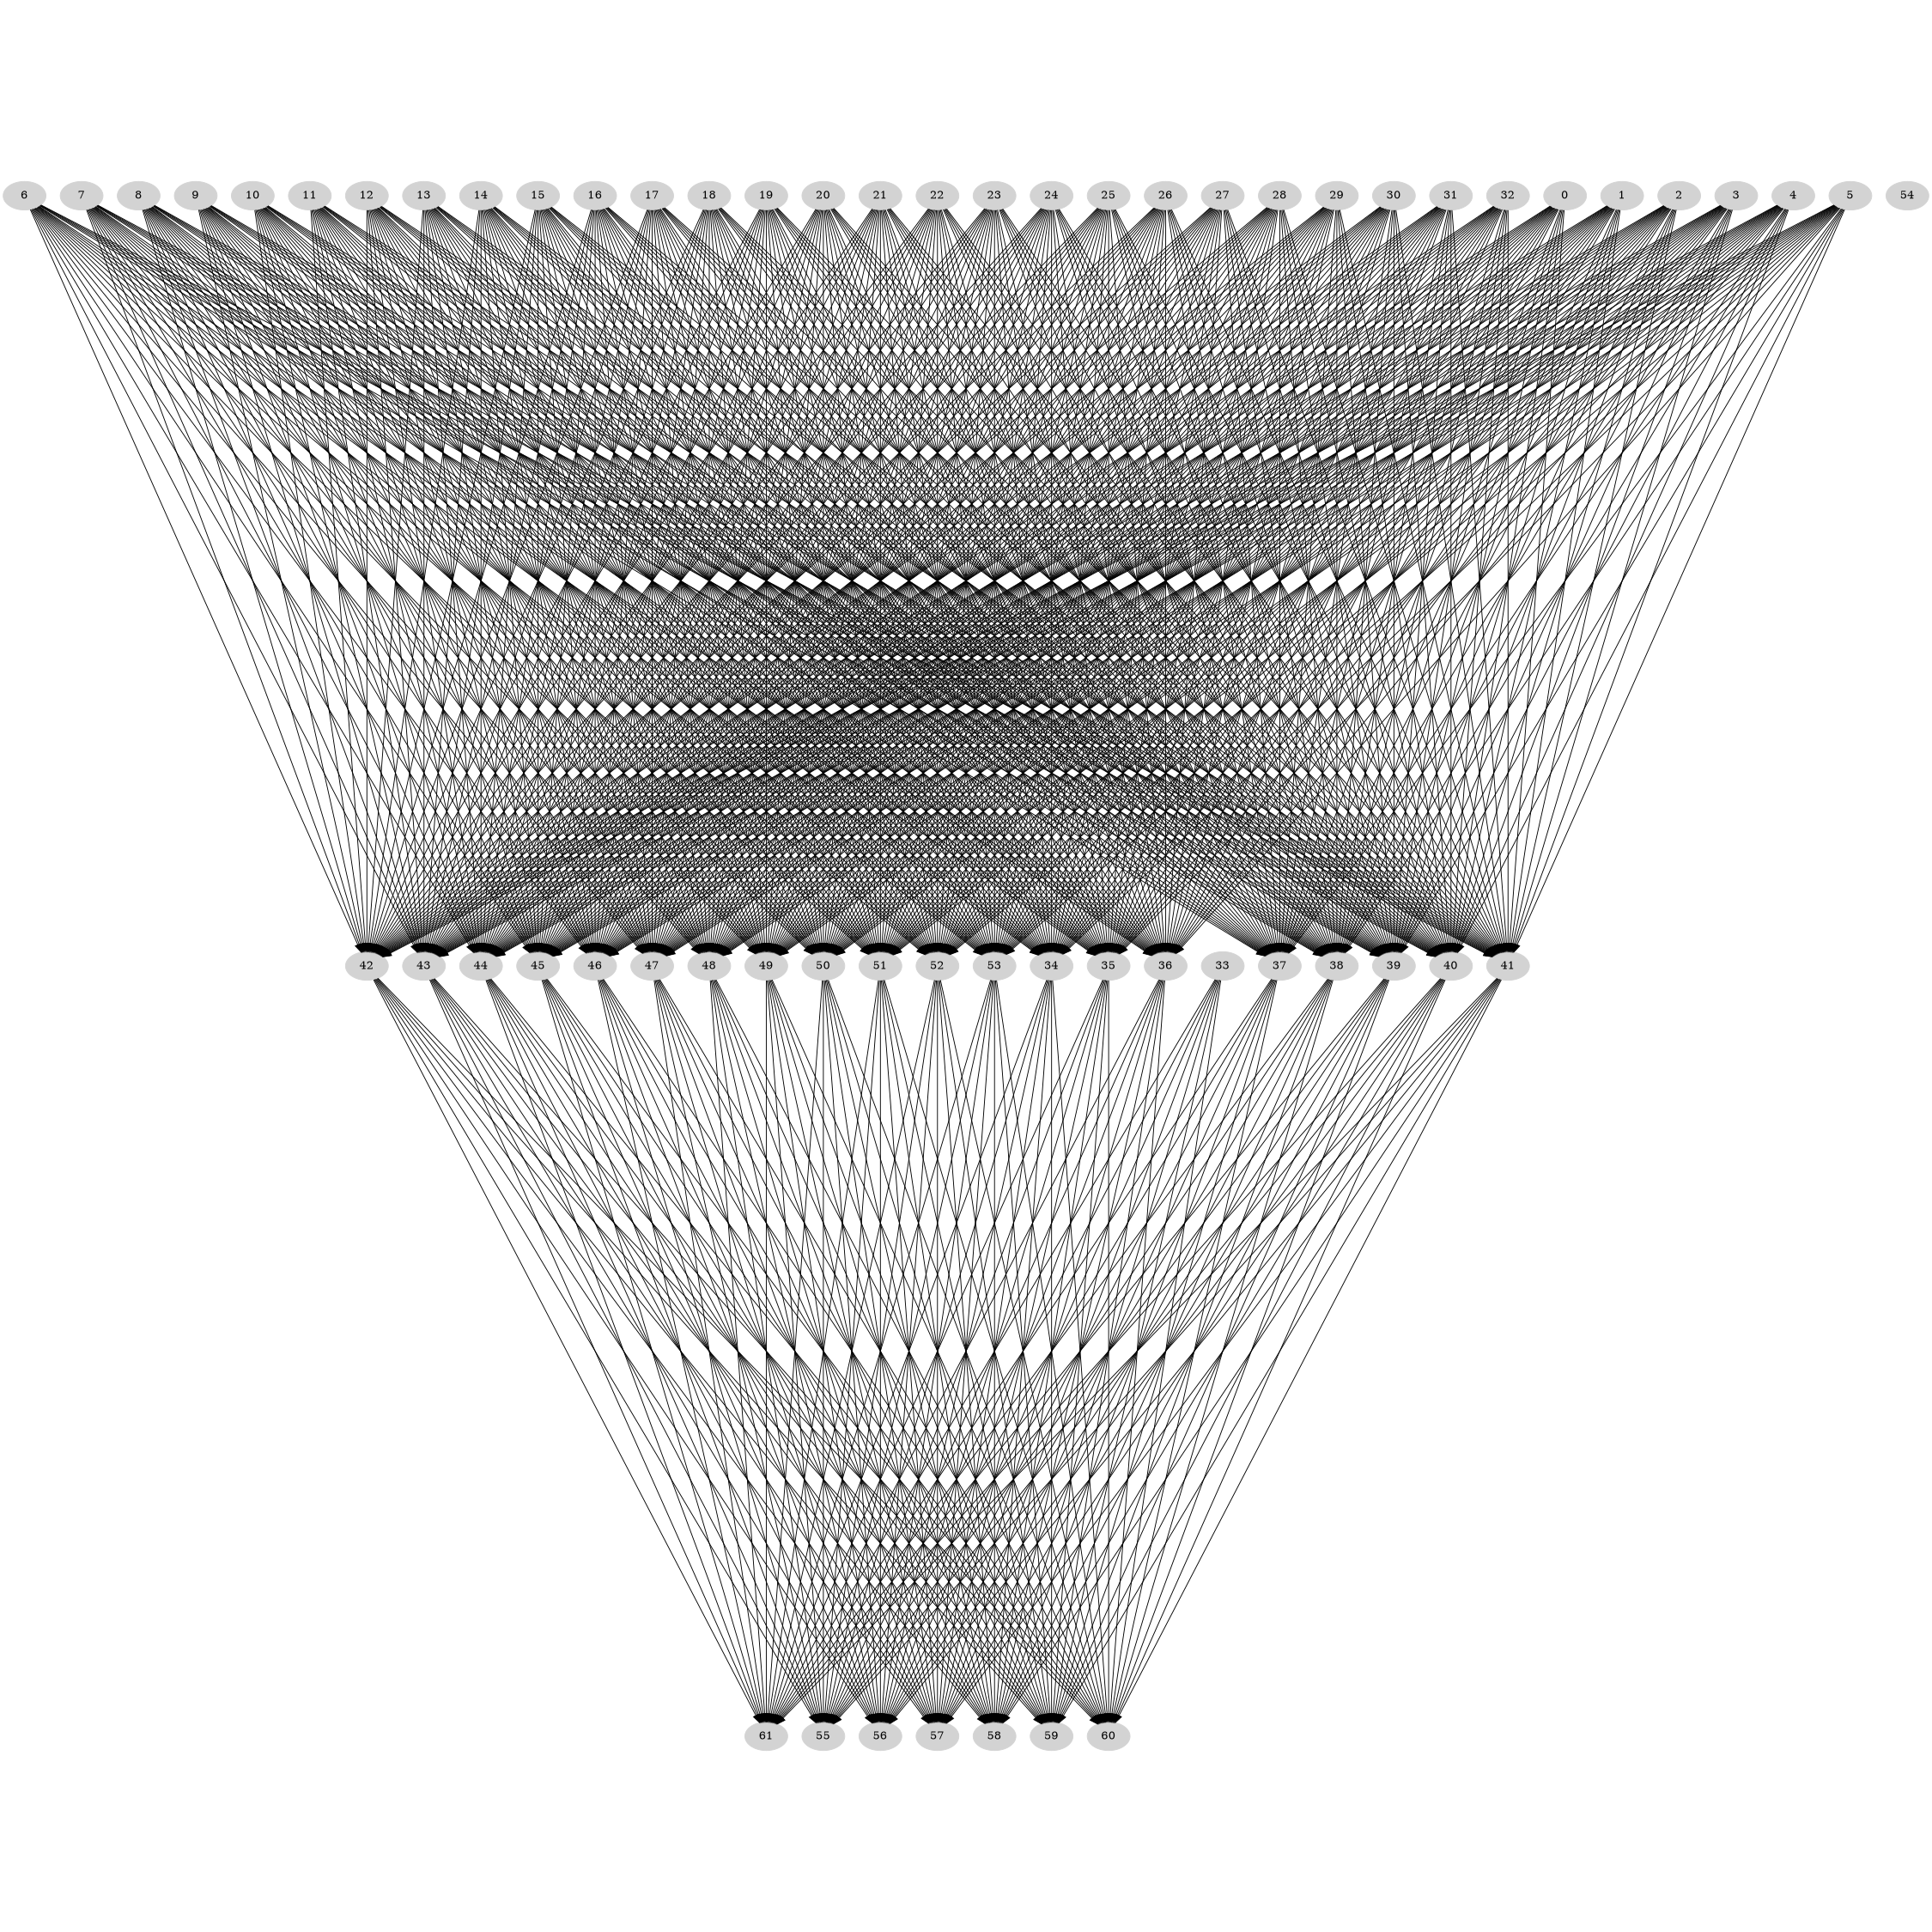 digraph nn_svg {
graph [ratio=1,  size="15,15!"];
node [shape=oval, style=filled,color=lightgrey];
"0";
"1";
"2";
"3";
"4";
"5";
"6";
"7";
"8";
"9";
"10";
"11";
"12";
"13";
"14";
"15";
"16";
"17";
"18";
"19";
"20";
"21";
"22";
"23";
"24";
"25";
"26";
"27";
"28";
"29";
"30";
"31";
"32";
"33";
"34";
"35";
"36";
"37";
"38";
"39";
"40";
"41";
"42";
"43";
"44";
"45";
"46";
"47";
"48";
"49";
"50";
"51";
"52";
"53";
"54";
"55";
"56";
"57";
"58";
"59";
"60";
"61";
"0" -> "34";
"0" -> "35";
"0" -> "36";
"0" -> "37";
"0" -> "38";
"0" -> "39";
"0" -> "40";
"0" -> "41";
"0" -> "42";
"0" -> "43";
"0" -> "44";
"0" -> "45";
"0" -> "46";
"0" -> "47";
"0" -> "48";
"0" -> "49";
"0" -> "50";
"0" -> "51";
"0" -> "52";
"0" -> "53";
"1" -> "34";
"1" -> "35";
"1" -> "36";
"1" -> "37";
"1" -> "38";
"1" -> "39";
"1" -> "40";
"1" -> "41";
"1" -> "42";
"1" -> "43";
"1" -> "44";
"1" -> "45";
"1" -> "46";
"1" -> "47";
"1" -> "48";
"1" -> "49";
"1" -> "50";
"1" -> "51";
"1" -> "52";
"1" -> "53";
"2" -> "34";
"2" -> "35";
"2" -> "36";
"2" -> "37";
"2" -> "38";
"2" -> "39";
"2" -> "40";
"2" -> "41";
"2" -> "42";
"2" -> "43";
"2" -> "44";
"2" -> "45";
"2" -> "46";
"2" -> "47";
"2" -> "48";
"2" -> "49";
"2" -> "50";
"2" -> "51";
"2" -> "52";
"2" -> "53";
"3" -> "34";
"3" -> "35";
"3" -> "36";
"3" -> "37";
"3" -> "38";
"3" -> "39";
"3" -> "40";
"3" -> "41";
"3" -> "42";
"3" -> "43";
"3" -> "44";
"3" -> "45";
"3" -> "46";
"3" -> "47";
"3" -> "48";
"3" -> "49";
"3" -> "50";
"3" -> "51";
"3" -> "52";
"3" -> "53";
"4" -> "34";
"4" -> "35";
"4" -> "36";
"4" -> "37";
"4" -> "38";
"4" -> "39";
"4" -> "40";
"4" -> "41";
"4" -> "42";
"4" -> "43";
"4" -> "44";
"4" -> "45";
"4" -> "46";
"4" -> "47";
"4" -> "48";
"4" -> "49";
"4" -> "50";
"4" -> "51";
"4" -> "52";
"4" -> "53";
"5" -> "34";
"5" -> "35";
"5" -> "36";
"5" -> "37";
"5" -> "38";
"5" -> "39";
"5" -> "40";
"5" -> "41";
"5" -> "42";
"5" -> "43";
"5" -> "44";
"5" -> "45";
"5" -> "46";
"5" -> "47";
"5" -> "48";
"5" -> "49";
"5" -> "50";
"5" -> "51";
"5" -> "52";
"5" -> "53";
"6" -> "34";
"6" -> "35";
"6" -> "36";
"6" -> "37";
"6" -> "38";
"6" -> "39";
"6" -> "40";
"6" -> "41";
"6" -> "42";
"6" -> "43";
"6" -> "44";
"6" -> "45";
"6" -> "46";
"6" -> "47";
"6" -> "48";
"6" -> "49";
"6" -> "50";
"6" -> "51";
"6" -> "52";
"6" -> "53";
"7" -> "34";
"7" -> "35";
"7" -> "36";
"7" -> "37";
"7" -> "38";
"7" -> "39";
"7" -> "40";
"7" -> "41";
"7" -> "42";
"7" -> "43";
"7" -> "44";
"7" -> "45";
"7" -> "46";
"7" -> "47";
"7" -> "48";
"7" -> "49";
"7" -> "50";
"7" -> "51";
"7" -> "52";
"7" -> "53";
"8" -> "34";
"8" -> "35";
"8" -> "36";
"8" -> "37";
"8" -> "38";
"8" -> "39";
"8" -> "40";
"8" -> "41";
"8" -> "42";
"8" -> "43";
"8" -> "44";
"8" -> "45";
"8" -> "46";
"8" -> "47";
"8" -> "48";
"8" -> "49";
"8" -> "50";
"8" -> "51";
"8" -> "52";
"8" -> "53";
"9" -> "34";
"9" -> "35";
"9" -> "36";
"9" -> "37";
"9" -> "38";
"9" -> "39";
"9" -> "40";
"9" -> "41";
"9" -> "42";
"9" -> "43";
"9" -> "44";
"9" -> "45";
"9" -> "46";
"9" -> "47";
"9" -> "48";
"9" -> "49";
"9" -> "50";
"9" -> "51";
"9" -> "52";
"9" -> "53";
"10" -> "34";
"10" -> "35";
"10" -> "36";
"10" -> "37";
"10" -> "38";
"10" -> "39";
"10" -> "40";
"10" -> "41";
"10" -> "42";
"10" -> "43";
"10" -> "44";
"10" -> "45";
"10" -> "46";
"10" -> "47";
"10" -> "48";
"10" -> "49";
"10" -> "50";
"10" -> "51";
"10" -> "52";
"10" -> "53";
"11" -> "34";
"11" -> "35";
"11" -> "36";
"11" -> "37";
"11" -> "38";
"11" -> "39";
"11" -> "40";
"11" -> "41";
"11" -> "42";
"11" -> "43";
"11" -> "44";
"11" -> "45";
"11" -> "46";
"11" -> "47";
"11" -> "48";
"11" -> "49";
"11" -> "50";
"11" -> "51";
"11" -> "52";
"11" -> "53";
"12" -> "34";
"12" -> "35";
"12" -> "36";
"12" -> "37";
"12" -> "38";
"12" -> "39";
"12" -> "40";
"12" -> "41";
"12" -> "42";
"12" -> "43";
"12" -> "44";
"12" -> "45";
"12" -> "46";
"12" -> "47";
"12" -> "48";
"12" -> "49";
"12" -> "50";
"12" -> "51";
"12" -> "52";
"12" -> "53";
"13" -> "34";
"13" -> "35";
"13" -> "36";
"13" -> "37";
"13" -> "38";
"13" -> "39";
"13" -> "40";
"13" -> "41";
"13" -> "42";
"13" -> "43";
"13" -> "44";
"13" -> "45";
"13" -> "46";
"13" -> "47";
"13" -> "48";
"13" -> "49";
"13" -> "50";
"13" -> "51";
"13" -> "52";
"13" -> "53";
"14" -> "34";
"14" -> "35";
"14" -> "36";
"14" -> "37";
"14" -> "38";
"14" -> "39";
"14" -> "40";
"14" -> "41";
"14" -> "42";
"14" -> "43";
"14" -> "44";
"14" -> "45";
"14" -> "46";
"14" -> "47";
"14" -> "48";
"14" -> "49";
"14" -> "50";
"14" -> "51";
"14" -> "52";
"14" -> "53";
"15" -> "34";
"15" -> "35";
"15" -> "36";
"15" -> "37";
"15" -> "38";
"15" -> "39";
"15" -> "40";
"15" -> "41";
"15" -> "42";
"15" -> "43";
"15" -> "44";
"15" -> "45";
"15" -> "46";
"15" -> "47";
"15" -> "48";
"15" -> "49";
"15" -> "50";
"15" -> "51";
"15" -> "52";
"15" -> "53";
"16" -> "34";
"16" -> "35";
"16" -> "36";
"16" -> "37";
"16" -> "38";
"16" -> "39";
"16" -> "40";
"16" -> "41";
"16" -> "42";
"16" -> "43";
"16" -> "44";
"16" -> "45";
"16" -> "46";
"16" -> "47";
"16" -> "48";
"16" -> "49";
"16" -> "50";
"16" -> "51";
"16" -> "52";
"16" -> "53";
"17" -> "34";
"17" -> "35";
"17" -> "36";
"17" -> "37";
"17" -> "38";
"17" -> "39";
"17" -> "40";
"17" -> "41";
"17" -> "42";
"17" -> "43";
"17" -> "44";
"17" -> "45";
"17" -> "46";
"17" -> "47";
"17" -> "48";
"17" -> "49";
"17" -> "50";
"17" -> "51";
"17" -> "52";
"17" -> "53";
"18" -> "34";
"18" -> "35";
"18" -> "36";
"18" -> "37";
"18" -> "38";
"18" -> "39";
"18" -> "40";
"18" -> "41";
"18" -> "42";
"18" -> "43";
"18" -> "44";
"18" -> "45";
"18" -> "46";
"18" -> "47";
"18" -> "48";
"18" -> "49";
"18" -> "50";
"18" -> "51";
"18" -> "52";
"18" -> "53";
"19" -> "34";
"19" -> "35";
"19" -> "36";
"19" -> "37";
"19" -> "38";
"19" -> "39";
"19" -> "40";
"19" -> "41";
"19" -> "42";
"19" -> "43";
"19" -> "44";
"19" -> "45";
"19" -> "46";
"19" -> "47";
"19" -> "48";
"19" -> "49";
"19" -> "50";
"19" -> "51";
"19" -> "52";
"19" -> "53";
"20" -> "34";
"20" -> "35";
"20" -> "36";
"20" -> "37";
"20" -> "38";
"20" -> "39";
"20" -> "40";
"20" -> "41";
"20" -> "42";
"20" -> "43";
"20" -> "44";
"20" -> "45";
"20" -> "46";
"20" -> "47";
"20" -> "48";
"20" -> "49";
"20" -> "50";
"20" -> "51";
"20" -> "52";
"20" -> "53";
"21" -> "34";
"21" -> "35";
"21" -> "36";
"21" -> "37";
"21" -> "38";
"21" -> "39";
"21" -> "40";
"21" -> "41";
"21" -> "42";
"21" -> "43";
"21" -> "44";
"21" -> "45";
"21" -> "46";
"21" -> "47";
"21" -> "48";
"21" -> "49";
"21" -> "50";
"21" -> "51";
"21" -> "52";
"21" -> "53";
"22" -> "34";
"22" -> "35";
"22" -> "36";
"22" -> "37";
"22" -> "38";
"22" -> "39";
"22" -> "40";
"22" -> "41";
"22" -> "42";
"22" -> "43";
"22" -> "44";
"22" -> "45";
"22" -> "46";
"22" -> "47";
"22" -> "48";
"22" -> "49";
"22" -> "50";
"22" -> "51";
"22" -> "52";
"22" -> "53";
"23" -> "34";
"23" -> "35";
"23" -> "36";
"23" -> "37";
"23" -> "38";
"23" -> "39";
"23" -> "40";
"23" -> "41";
"23" -> "42";
"23" -> "43";
"23" -> "44";
"23" -> "45";
"23" -> "46";
"23" -> "47";
"23" -> "48";
"23" -> "49";
"23" -> "50";
"23" -> "51";
"23" -> "52";
"23" -> "53";
"24" -> "34";
"24" -> "35";
"24" -> "36";
"24" -> "37";
"24" -> "38";
"24" -> "39";
"24" -> "40";
"24" -> "41";
"24" -> "42";
"24" -> "43";
"24" -> "44";
"24" -> "45";
"24" -> "46";
"24" -> "47";
"24" -> "48";
"24" -> "49";
"24" -> "50";
"24" -> "51";
"24" -> "52";
"24" -> "53";
"25" -> "34";
"25" -> "35";
"25" -> "36";
"25" -> "37";
"25" -> "38";
"25" -> "39";
"25" -> "40";
"25" -> "41";
"25" -> "42";
"25" -> "43";
"25" -> "44";
"25" -> "45";
"25" -> "46";
"25" -> "47";
"25" -> "48";
"25" -> "49";
"25" -> "50";
"25" -> "51";
"25" -> "52";
"25" -> "53";
"26" -> "34";
"26" -> "35";
"26" -> "36";
"26" -> "37";
"26" -> "38";
"26" -> "39";
"26" -> "40";
"26" -> "41";
"26" -> "42";
"26" -> "43";
"26" -> "44";
"26" -> "45";
"26" -> "46";
"26" -> "47";
"26" -> "48";
"26" -> "49";
"26" -> "50";
"26" -> "51";
"26" -> "52";
"26" -> "53";
"27" -> "34";
"27" -> "35";
"27" -> "36";
"27" -> "37";
"27" -> "38";
"27" -> "39";
"27" -> "40";
"27" -> "41";
"27" -> "42";
"27" -> "43";
"27" -> "44";
"27" -> "45";
"27" -> "46";
"27" -> "47";
"27" -> "48";
"27" -> "49";
"27" -> "50";
"27" -> "51";
"27" -> "52";
"27" -> "53";
"28" -> "34";
"28" -> "35";
"28" -> "36";
"28" -> "37";
"28" -> "38";
"28" -> "39";
"28" -> "40";
"28" -> "41";
"28" -> "42";
"28" -> "43";
"28" -> "44";
"28" -> "45";
"28" -> "46";
"28" -> "47";
"28" -> "48";
"28" -> "49";
"28" -> "50";
"28" -> "51";
"28" -> "52";
"28" -> "53";
"29" -> "34";
"29" -> "35";
"29" -> "36";
"29" -> "37";
"29" -> "38";
"29" -> "39";
"29" -> "40";
"29" -> "41";
"29" -> "42";
"29" -> "43";
"29" -> "44";
"29" -> "45";
"29" -> "46";
"29" -> "47";
"29" -> "48";
"29" -> "49";
"29" -> "50";
"29" -> "51";
"29" -> "52";
"29" -> "53";
"30" -> "34";
"30" -> "35";
"30" -> "36";
"30" -> "37";
"30" -> "38";
"30" -> "39";
"30" -> "40";
"30" -> "41";
"30" -> "42";
"30" -> "43";
"30" -> "44";
"30" -> "45";
"30" -> "46";
"30" -> "47";
"30" -> "48";
"30" -> "49";
"30" -> "50";
"30" -> "51";
"30" -> "52";
"30" -> "53";
"31" -> "34";
"31" -> "35";
"31" -> "36";
"31" -> "37";
"31" -> "38";
"31" -> "39";
"31" -> "40";
"31" -> "41";
"31" -> "42";
"31" -> "43";
"31" -> "44";
"31" -> "45";
"31" -> "46";
"31" -> "47";
"31" -> "48";
"31" -> "49";
"31" -> "50";
"31" -> "51";
"31" -> "52";
"31" -> "53";
"32" -> "34";
"32" -> "35";
"32" -> "36";
"32" -> "37";
"32" -> "38";
"32" -> "39";
"32" -> "40";
"32" -> "41";
"32" -> "42";
"32" -> "43";
"32" -> "44";
"32" -> "45";
"32" -> "46";
"32" -> "47";
"32" -> "48";
"32" -> "49";
"32" -> "50";
"32" -> "51";
"32" -> "52";
"32" -> "53";
"33" -> "55";
"33" -> "56";
"33" -> "57";
"33" -> "58";
"33" -> "59";
"33" -> "60";
"33" -> "61";
"34" -> "55";
"34" -> "56";
"34" -> "57";
"34" -> "58";
"34" -> "59";
"34" -> "60";
"34" -> "61";
"35" -> "55";
"35" -> "56";
"35" -> "57";
"35" -> "58";
"35" -> "59";
"35" -> "60";
"35" -> "61";
"36" -> "55";
"36" -> "56";
"36" -> "57";
"36" -> "58";
"36" -> "59";
"36" -> "60";
"36" -> "61";
"37" -> "55";
"37" -> "56";
"37" -> "57";
"37" -> "58";
"37" -> "59";
"37" -> "60";
"37" -> "61";
"38" -> "55";
"38" -> "56";
"38" -> "57";
"38" -> "58";
"38" -> "59";
"38" -> "60";
"38" -> "61";
"39" -> "55";
"39" -> "56";
"39" -> "57";
"39" -> "58";
"39" -> "59";
"39" -> "60";
"39" -> "61";
"40" -> "55";
"40" -> "56";
"40" -> "57";
"40" -> "58";
"40" -> "59";
"40" -> "60";
"40" -> "61";
"41" -> "55";
"41" -> "56";
"41" -> "57";
"41" -> "58";
"41" -> "59";
"41" -> "60";
"41" -> "61";
"42" -> "55";
"42" -> "56";
"42" -> "57";
"42" -> "58";
"42" -> "59";
"42" -> "60";
"42" -> "61";
"43" -> "55";
"43" -> "56";
"43" -> "57";
"43" -> "58";
"43" -> "59";
"43" -> "60";
"43" -> "61";
"44" -> "55";
"44" -> "56";
"44" -> "57";
"44" -> "58";
"44" -> "59";
"44" -> "60";
"44" -> "61";
"45" -> "55";
"45" -> "56";
"45" -> "57";
"45" -> "58";
"45" -> "59";
"45" -> "60";
"45" -> "61";
"46" -> "55";
"46" -> "56";
"46" -> "57";
"46" -> "58";
"46" -> "59";
"46" -> "60";
"46" -> "61";
"47" -> "55";
"47" -> "56";
"47" -> "57";
"47" -> "58";
"47" -> "59";
"47" -> "60";
"47" -> "61";
"48" -> "55";
"48" -> "56";
"48" -> "57";
"48" -> "58";
"48" -> "59";
"48" -> "60";
"48" -> "61";
"49" -> "55";
"49" -> "56";
"49" -> "57";
"49" -> "58";
"49" -> "59";
"49" -> "60";
"49" -> "61";
"50" -> "55";
"50" -> "56";
"50" -> "57";
"50" -> "58";
"50" -> "59";
"50" -> "60";
"50" -> "61";
"51" -> "55";
"51" -> "56";
"51" -> "57";
"51" -> "58";
"51" -> "59";
"51" -> "60";
"51" -> "61";
"52" -> "55";
"52" -> "56";
"52" -> "57";
"52" -> "58";
"52" -> "59";
"52" -> "60";
"52" -> "61";
"53" -> "55";
"53" -> "56";
"53" -> "57";
"53" -> "58";
"53" -> "59";
"53" -> "60";
"53" -> "61";
}